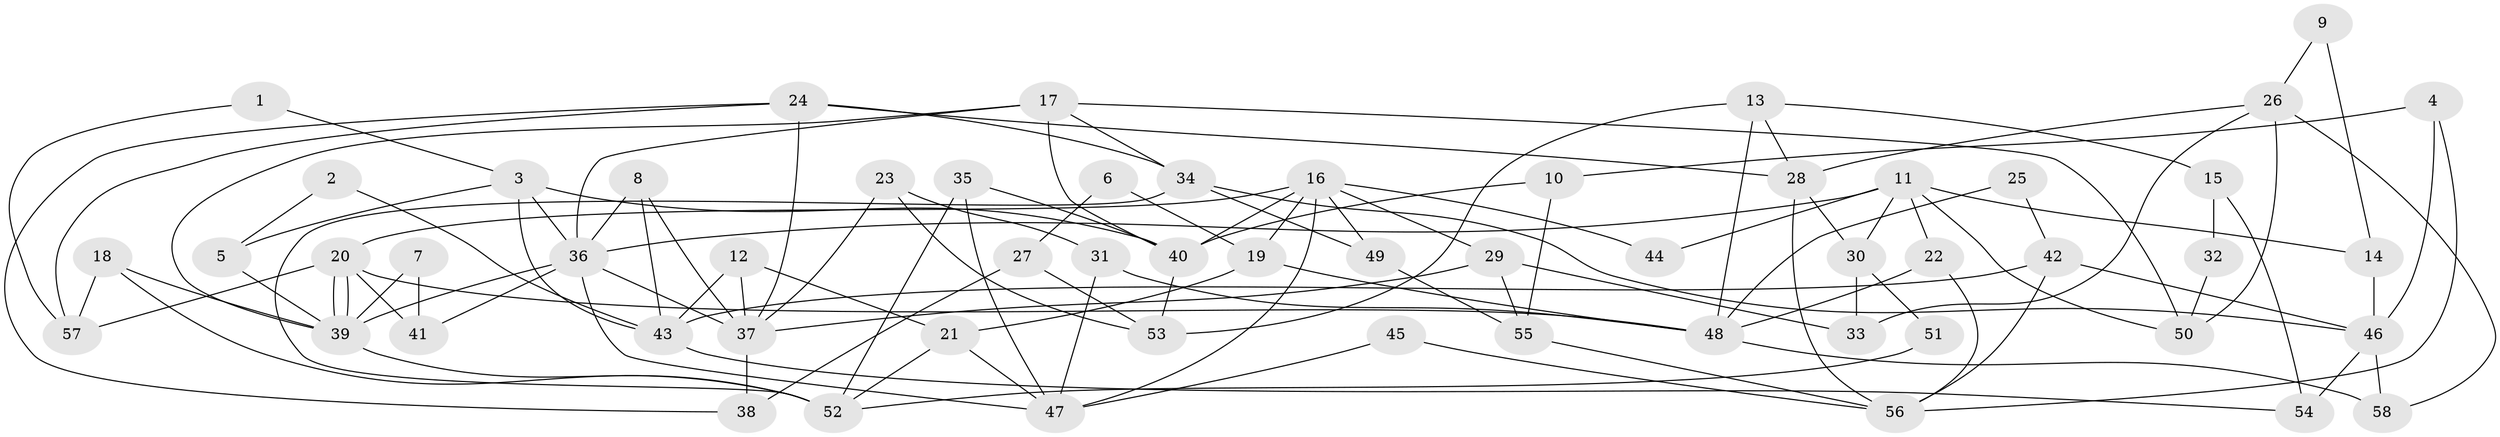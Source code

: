 // Generated by graph-tools (version 1.1) at 2025/11/02/27/25 16:11:23]
// undirected, 58 vertices, 116 edges
graph export_dot {
graph [start="1"]
  node [color=gray90,style=filled];
  1;
  2;
  3;
  4;
  5;
  6;
  7;
  8;
  9;
  10;
  11;
  12;
  13;
  14;
  15;
  16;
  17;
  18;
  19;
  20;
  21;
  22;
  23;
  24;
  25;
  26;
  27;
  28;
  29;
  30;
  31;
  32;
  33;
  34;
  35;
  36;
  37;
  38;
  39;
  40;
  41;
  42;
  43;
  44;
  45;
  46;
  47;
  48;
  49;
  50;
  51;
  52;
  53;
  54;
  55;
  56;
  57;
  58;
  1 -- 57;
  1 -- 3;
  2 -- 43;
  2 -- 5;
  3 -- 36;
  3 -- 40;
  3 -- 5;
  3 -- 43;
  4 -- 10;
  4 -- 56;
  4 -- 46;
  5 -- 39;
  6 -- 19;
  6 -- 27;
  7 -- 39;
  7 -- 41;
  8 -- 43;
  8 -- 36;
  8 -- 37;
  9 -- 14;
  9 -- 26;
  10 -- 40;
  10 -- 55;
  11 -- 50;
  11 -- 22;
  11 -- 14;
  11 -- 30;
  11 -- 36;
  11 -- 44;
  12 -- 21;
  12 -- 37;
  12 -- 43;
  13 -- 48;
  13 -- 28;
  13 -- 15;
  13 -- 53;
  14 -- 46;
  15 -- 54;
  15 -- 32;
  16 -- 40;
  16 -- 47;
  16 -- 19;
  16 -- 20;
  16 -- 29;
  16 -- 44;
  16 -- 49;
  17 -- 39;
  17 -- 34;
  17 -- 36;
  17 -- 40;
  17 -- 50;
  18 -- 39;
  18 -- 57;
  18 -- 52;
  19 -- 21;
  19 -- 48;
  20 -- 39;
  20 -- 39;
  20 -- 41;
  20 -- 48;
  20 -- 57;
  21 -- 47;
  21 -- 52;
  22 -- 48;
  22 -- 56;
  23 -- 31;
  23 -- 37;
  23 -- 53;
  24 -- 28;
  24 -- 37;
  24 -- 34;
  24 -- 38;
  24 -- 57;
  25 -- 48;
  25 -- 42;
  26 -- 28;
  26 -- 58;
  26 -- 33;
  26 -- 50;
  27 -- 38;
  27 -- 53;
  28 -- 56;
  28 -- 30;
  29 -- 37;
  29 -- 33;
  29 -- 55;
  30 -- 33;
  30 -- 51;
  31 -- 47;
  31 -- 48;
  32 -- 50;
  34 -- 52;
  34 -- 46;
  34 -- 49;
  35 -- 52;
  35 -- 40;
  35 -- 47;
  36 -- 37;
  36 -- 39;
  36 -- 41;
  36 -- 47;
  37 -- 38;
  39 -- 52;
  40 -- 53;
  42 -- 46;
  42 -- 43;
  42 -- 56;
  43 -- 54;
  45 -- 56;
  45 -- 47;
  46 -- 54;
  46 -- 58;
  48 -- 58;
  49 -- 55;
  51 -- 52;
  55 -- 56;
}
